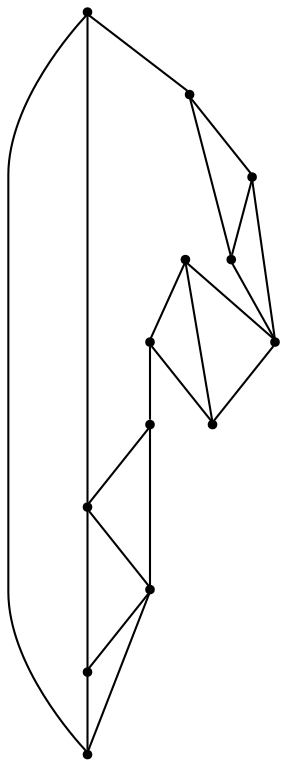 graph {
  node [shape=point,comment="{\"directed\":false,\"doi\":\"10.1007/978-3-540-70904-6_31\",\"figure\":\"2 (2)\"}"]

  v0 [pos="1034.3174055232557,379.6913342598158"]
  v1 [pos="1014.3761809593024,451.81632408728973"]
  v2 [pos="961.8039425872092,253.94136477739391"]
  v3 [pos="961.1162790697674,504.94132408728973"]
  v4 [pos="888.6028161337209,523.6913240872898"]
  v5 [pos="889.7905205305233,234.06647413204882"]
  v6 [pos="1015.5639171511627,308.3788749499199"]
  v7 [pos="843.8192223837209,513.1665743314304"]
  v8 [pos="763.3919694767442,451.06635460486785"]
  v9 [pos="816.589425872093,503.6913749499199"]
  v10 [pos="818.2772347383722,252.81647413204882"]
  v11 [pos="764.0170921148256,306.566385122446"]
  v12 [pos="744.6384811046512,379.69133425981573"]

  v0 -- v10 [id="-1",pos="1034.3174055232557,379.6913342598158 1037.0761991279069,348.1414990547376 1040.772819767442,311.79150312374804 1036.6469658430233,280.016346466847 1031.5335574127907,247.68297244340954 1012.2174236918604,237.27062910031054 983.6579578488372,226.90380781124804 956.8446765988372,217.7040295723158 916.3204760174418,207.1790255033053 888.0860828488372,212.06234662960742 862.7104469476744,215.4248751126803 838.2642441860465,238.14978966346155 818.2772347383722,252.81647413204882"]
  v12 -- v11 [id="-2",pos="744.6384811046512,379.69133425981573 764.0170921148256,306.566385122446 764.0170921148256,306.566385122446 764.0170921148256,306.566385122446"]
  v8 -- v9 [id="-3",pos="763.3919694767442,451.06635460486785 816.589425872093,503.6913749499199 816.589425872093,503.6913749499199 816.589425872093,503.6913749499199"]
  v10 -- v5 [id="-5",pos="818.2772347383722,252.81647413204882 889.7905205305233,234.06647413204882 889.7905205305233,234.06647413204882 889.7905205305233,234.06647413204882"]
  v10 -- v2 [id="-10",pos="818.2772347383722,252.81647413204882 824.8075581395349,248.90392988156054 824.8075581395349,248.90392988156054 824.8075581395349,248.90392988156054 827.9331395348837,246.94978762895641 827.9331395348837,246.94978762895641 827.9331395348837,246.94978762895641 836.4138989825582,241.47900312374804 844.986355377907,236.74547244340954 853.7129542151163,231.72049889197717 864.8816678779069,225.9748018704928 877.3839934593024,219.4832043770033 890.2988917151163,219.87484662960742 912.1030523255814,219.82881594926891 945.7050872093023,244.29984459510217 961.8039425872092,253.94136477739391"]
  v4 -- v7 [id="-11",pos="888.6028161337209,523.6913240872898 843.8192223837209,513.1665743314304 843.8192223837209,513.1665743314304 843.8192223837209,513.1665743314304"]
  v3 -- v4 [id="-12",pos="961.1162790697674,504.94132408728973 888.6028161337209,523.6913240872898 888.6028161337209,523.6913240872898 888.6028161337209,523.6913240872898"]
  v2 -- v6 [id="-13",pos="961.8039425872092,253.94136477739391 1015.5639171511627,308.3788749499199 1015.5639171511627,308.3788749499199 1015.5639171511627,308.3788749499199"]
  v1 -- v3 [id="-14",pos="1014.3761809593024,451.81632408728973 961.1162790697674,504.94132408728973 961.1162790697674,504.94132408728973 961.1162790697674,504.94132408728973"]
  v6 -- v0 [id="-15",pos="1015.5639171511627,308.3788749499199 1034.3174055232557,379.6913342598158 1034.3174055232557,379.6913342598158 1034.3174055232557,379.6913342598158"]
  v0 -- v1 [id="-17",pos="1034.3174055232557,379.6913342598158 1014.3761809593024,451.81632408728973 1014.3761809593024,451.81632408728973 1014.3761809593024,451.81632408728973"]
  v12 -- v9 [id="-19",pos="744.6384811046512,379.69133425981573 744.2842841569767,405.2080985827324 741.3128452034883,444.5330497546074 754.4986373546511,461.22463911007617 761.6,471.9706413073418 775.5567587209302,480.0748384915866 786.2671148255814,486.74140343299285 796.6231468023256,493.04150312374804 807.8044513081395,499.1831657214043 816.589425872093,503.6913749499199"]
  v11 -- v5 [id="-20",pos="764.0170921148256,306.566385122446 839.7479287790698,300.658181997446 840.5146984011628,289.17060265174285 889.7905205305233,234.06647413204882"]
  v11 -- v10 [id="-21",pos="764.0170921148256,306.566385122446 818.2772347383722,252.81647413204882 818.2772347383722,252.81647413204882 818.2772347383722,252.81647413204882"]
  v8 -- v7 [id="-22",pos="763.3919694767442,451.06635460486785 786.0921148255813,466.7623079740085 807.7043604651162,481.0330904447116 827.6706395348837,496.63316775590954 834.1948182411243,501.538428075101 839.6117409431531,506.83013330594804 843.8192223837209,513.1665743314304"]
  v7 -- v9 [id="-23",pos="843.8192223837209,513.1665743314304 816.589425872093,503.6913749499199 816.589425872093,503.6913749499199 816.589425872093,503.6913749499199"]
  v7 -- v3 [id="-24",pos="843.8192223837209,513.1665743314304 850.7024012062138,518.5270832200064 856.2917683523508,524.9799430755489 862.8271984011628,531.2622265938002 896.4918059593023,558.128885122446 934.9405523255814,519.8705233060398 961.1162790697674,504.94132408728973"]
  v8 -- v12 [id="-25",pos="763.3919694767442,451.06635460486785 744.6384811046512,379.69133425981573 744.6384811046512,379.69133425981573 744.6384811046512,379.69133425981573"]
  v5 -- v6 [id="-26",pos="889.7905205305233,234.06647413204882 937.5452034883721,256.32885663937304 974.1853197674418,281.58316979041473 1015.5639171511627,308.3788749499199"]
  v4 -- v1 [id="-27",pos="888.6028161337209,523.6913240872898 908.7023800872092,509.84549889197723 927.668386627907,492.8830660306491 947.3303234011628,481.53307009965954 968.2343023255814,469.34155195187304 993.2389534883721,460.7622978014824 1014.3761809593024,451.81632408728973"]
  v5 -- v2 [id="-28",pos="889.7905205305233,234.06647413204882 961.8039425872092,253.94136477739391 961.8039425872092,253.94136477739391 961.8039425872092,253.94136477739391"]
}